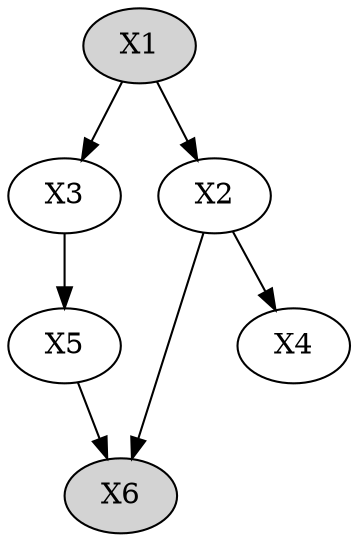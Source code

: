 digraph {
    X1 [style="filled"];
    X6 [style="filled"];
    X1->X3;
    X1->X2;
    X3->X5;
    X2->X6;
    X5->X6;
    X2->X4;
}
